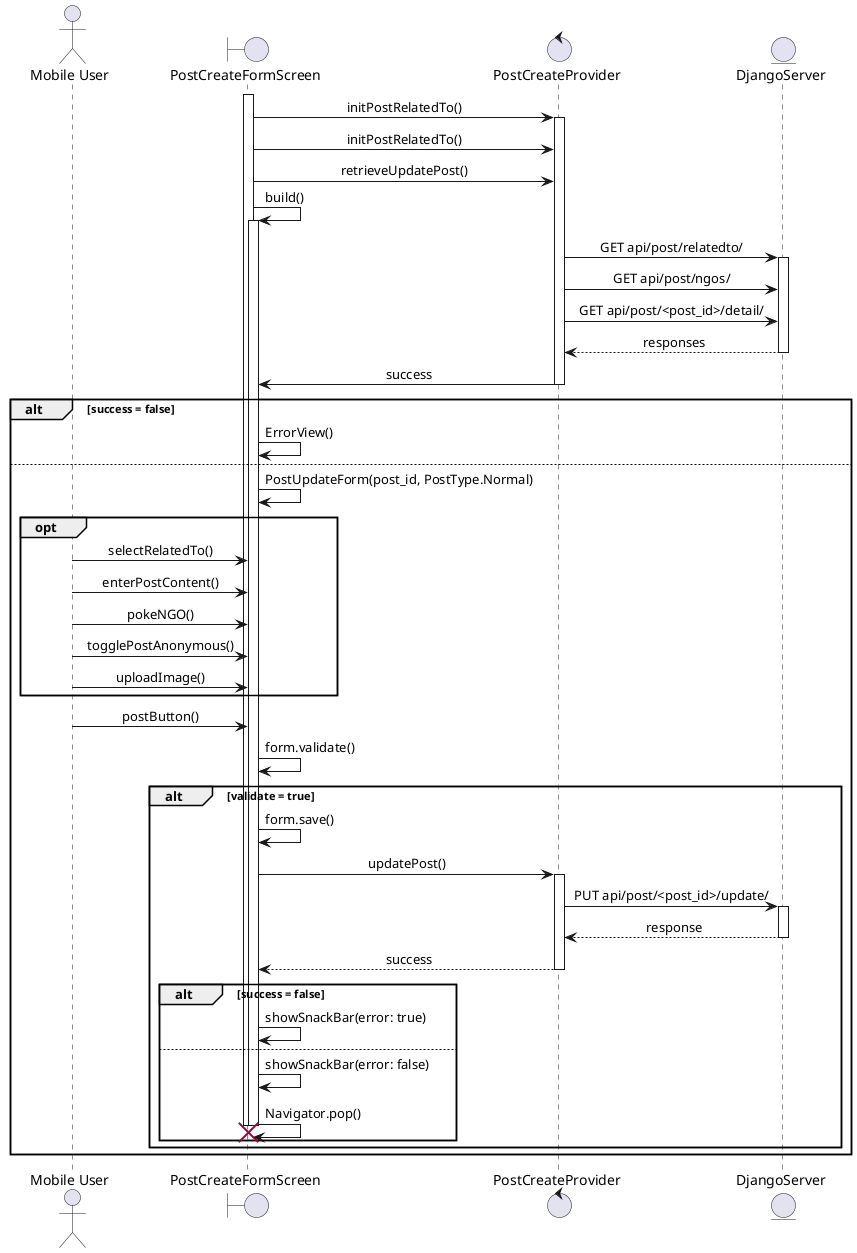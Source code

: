 @startuml uc1-sequence
skinparam sequenceMessageAlign center
actor       "Mobile User"       as actor
boundary    PostCreateFormScreen    as ui
control     PostCreateProvider  as provider
entity      DjangoServer      as server

activate  ui
ui -> provider: initPostRelatedTo()
activate provider
ui -> provider: initPostRelatedTo()
ui -> provider: retrieveUpdatePost()
ui -> ui: build()
activate ui
provider  -> server: GET api/post/relatedto/
activate server
provider  -> server: GET api/post/ngos/
provider  -> server: GET api/post/<post_id>/detail/
return responses
provider -> ui: success
deactivate provider
alt success = false
    ui -> ui: ErrorView()
else
    ui -> ui: PostUpdateForm(post_id, PostType.Normal)
    opt
        actor -> ui: selectRelatedTo()
        actor -> ui: enterPostContent()
        actor -> ui: pokeNGO()
        actor -> ui: togglePostAnonymous()
        actor -> ui: uploadImage()
    end
    actor -> ui: postButton()
    ui -> ui: form.validate()
    alt validate = true
        ui -> ui: form.save()
        ui -> provider: updatePost()
        activate provider
        provider -> server: PUT api/post/<post_id>/update/
        activate server
        server --> provider: response
        deactivate server
        return success
        alt success = false
            ui -> ui: showSnackBar(error: true)
        else
            ui -> ui: showSnackBar(error: false)
            ui -> ui: Navigator.pop()
            deactivate ui
            destroy ui
        end
    end
end
@enduml
